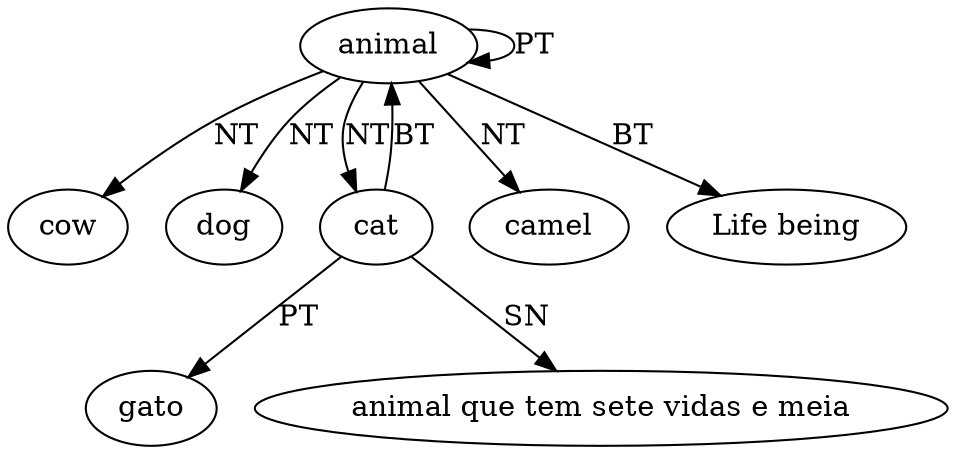 digraph Conceitos {
"animal"->"animal" [ label = "PT" ]
"animal"->"cow" [ label = "NT" ]
"animal"->"dog" [ label = "NT" ]
"animal"->"cat" [ label = "NT" ]
"animal"->"camel" [ label = "NT" ]
"animal"->"Life being" [ label = "BT" ]
"cat"->"gato" [ label = "PT" ]
"cat"->"animal" [ label = "BT" ]
"cat"->"animal que tem sete vidas e meia" [ label = "SN" ]
}